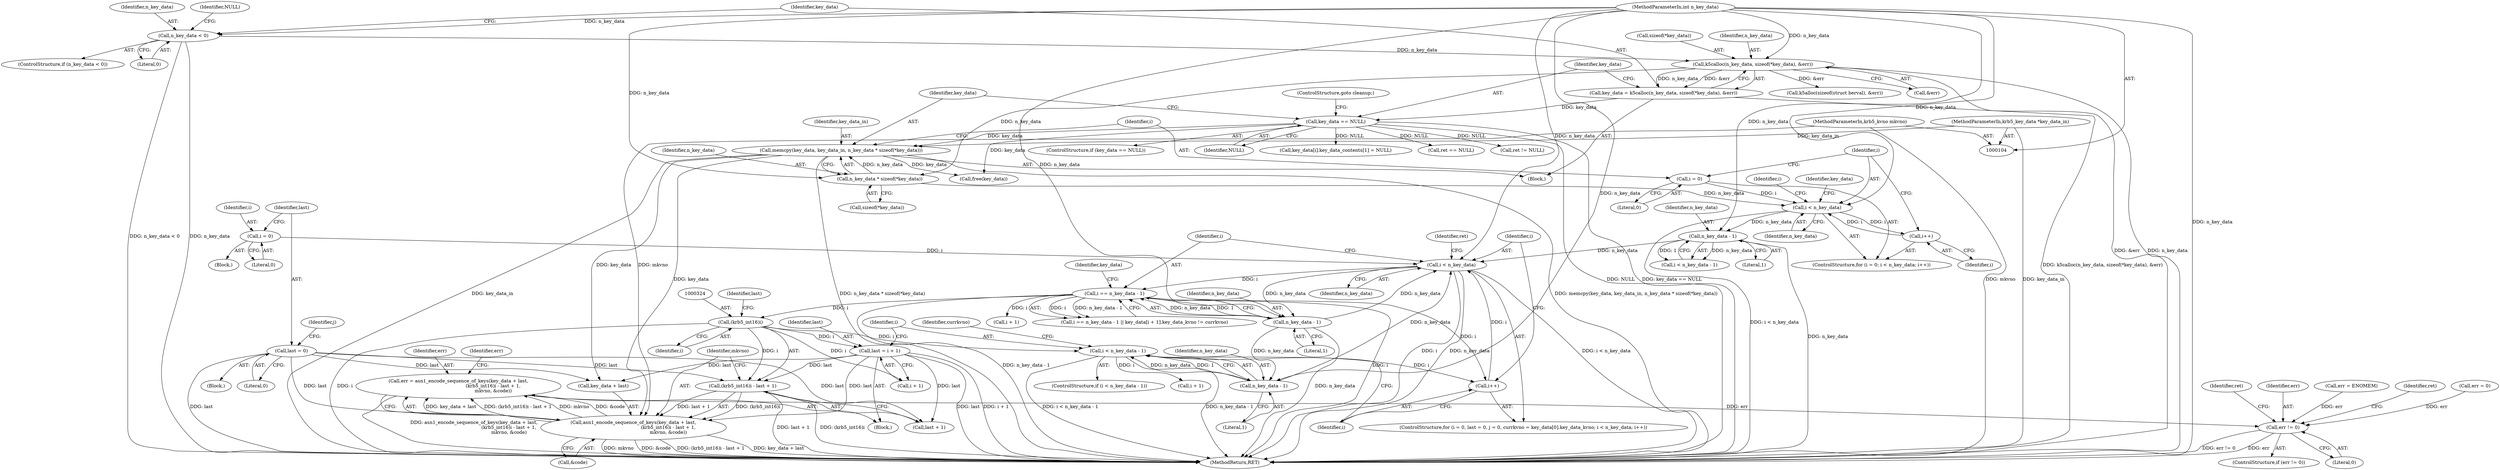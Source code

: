 digraph "0_krb5_04038bf3633c4b909b5ded3072dc88c8c419bf16@integer" {
"1000316" [label="(Call,err = asn1_encode_sequence_of_keys(key_data + last,\n                                               (krb5_int16)i - last + 1,\n                                               mkvno, &code))"];
"1000318" [label="(Call,asn1_encode_sequence_of_keys(key_data + last,\n                                               (krb5_int16)i - last + 1,\n                                               mkvno, &code))"];
"1000149" [label="(Call,memcpy(key_data, key_data_in, n_key_data * sizeof(*key_data)))"];
"1000145" [label="(Call,key_data == NULL)"];
"1000135" [label="(Call,key_data = k5calloc(n_key_data, sizeof(*key_data), &err))"];
"1000137" [label="(Call,k5calloc(n_key_data, sizeof(*key_data), &err))"];
"1000130" [label="(Call,n_key_data < 0)"];
"1000106" [label="(MethodParameterIn,int n_key_data)"];
"1000105" [label="(MethodParameterIn,krb5_key_data *key_data_in)"];
"1000152" [label="(Call,n_key_data * sizeof(*key_data))"];
"1000262" [label="(Call,last = 0)"];
"1000357" [label="(Call,last = i + 1)"];
"1000323" [label="(Call,(krb5_int16)i)"];
"1000285" [label="(Call,i == n_key_data - 1)"];
"1000276" [label="(Call,i < n_key_data)"];
"1000258" [label="(Call,i = 0)"];
"1000279" [label="(Call,i++)"];
"1000363" [label="(Call,i < n_key_data - 1)"];
"1000365" [label="(Call,n_key_data - 1)"];
"1000287" [label="(Call,n_key_data - 1)"];
"1000216" [label="(Call,n_key_data - 1)"];
"1000161" [label="(Call,i < n_key_data)"];
"1000158" [label="(Call,i = 0)"];
"1000164" [label="(Call,i++)"];
"1000322" [label="(Call,(krb5_int16)i - last + 1)"];
"1000107" [label="(MethodParameterIn,krb5_kvno mkvno)"];
"1000386" [label="(Call,err != 0)"];
"1000108" [label="(Block,)"];
"1000365" [label="(Call,n_key_data - 1)"];
"1000326" [label="(Call,last + 1)"];
"1000391" [label="(Call,ret != NULL)"];
"1000288" [label="(Identifier,n_key_data)"];
"1000286" [label="(Identifier,i)"];
"1000293" [label="(Identifier,key_data)"];
"1000362" [label="(ControlStructure,if (i < n_key_data - 1))"];
"1000363" [label="(Call,i < n_key_data - 1)"];
"1000304" [label="(Call,k5alloc(sizeof(struct berval), &err))"];
"1000137" [label="(Call,k5calloc(n_key_data, sizeof(*key_data), &err))"];
"1000131" [label="(Identifier,n_key_data)"];
"1000383" [label="(Call,free(key_data))"];
"1000161" [label="(Call,i < n_key_data)"];
"1000158" [label="(Call,i = 0)"];
"1000218" [label="(Literal,1)"];
"1000134" [label="(Identifier,NULL)"];
"1000330" [label="(Call,&code)"];
"1000139" [label="(Call,sizeof(*key_data))"];
"1000122" [label="(Call,err = 0)"];
"1000154" [label="(Call,sizeof(*key_data))"];
"1000162" [label="(Identifier,i)"];
"1000153" [label="(Identifier,n_key_data)"];
"1000285" [label="(Call,i == n_key_data - 1)"];
"1000277" [label="(Identifier,i)"];
"1000359" [label="(Call,i + 1)"];
"1000136" [label="(Identifier,key_data)"];
"1000144" [label="(ControlStructure,if (key_data == NULL))"];
"1000212" [label="(Identifier,i)"];
"1000256" [label="(ControlStructure,for (i = 0, last = 0, j = 0, currkvno = key_data[0].key_data_kvno; i < n_key_data; i++))"];
"1000319" [label="(Call,key_data + last)"];
"1000323" [label="(Call,(krb5_int16)i)"];
"1000147" [label="(Identifier,NULL)"];
"1000322" [label="(Call,(krb5_int16)i - last + 1)"];
"1000150" [label="(Identifier,key_data)"];
"1000216" [label="(Call,n_key_data - 1)"];
"1000159" [label="(Identifier,i)"];
"1000366" [label="(Identifier,n_key_data)"];
"1000165" [label="(Identifier,i)"];
"1000259" [label="(Identifier,i)"];
"1000217" [label="(Identifier,n_key_data)"];
"1000280" [label="(Identifier,i)"];
"1000201" [label="(Call,key_data[i].key_data_contents[1] = NULL)"];
"1000329" [label="(Identifier,mkvno)"];
"1000357" [label="(Call,last = i + 1)"];
"1000164" [label="(Call,i++)"];
"1000160" [label="(Literal,0)"];
"1000386" [label="(Call,err != 0)"];
"1000373" [label="(Call,i + 1)"];
"1000132" [label="(Literal,0)"];
"1000105" [label="(MethodParameterIn,krb5_key_data *key_data_in)"];
"1000417" [label="(MethodReturn,RET)"];
"1000130" [label="(Call,n_key_data < 0)"];
"1000385" [label="(ControlStructure,if (err != 0))"];
"1000142" [label="(Call,&err)"];
"1000279" [label="(Call,i++)"];
"1000106" [label="(MethodParameterIn,int n_key_data)"];
"1000392" [label="(Identifier,ret)"];
"1000151" [label="(Identifier,key_data_in)"];
"1000299" [label="(Block,)"];
"1000264" [label="(Literal,0)"];
"1000325" [label="(Identifier,i)"];
"1000276" [label="(Call,i < n_key_data)"];
"1000379" [label="(Identifier,ret)"];
"1000387" [label="(Identifier,err)"];
"1000129" [label="(ControlStructure,if (n_key_data < 0))"];
"1000257" [label="(Block,)"];
"1000263" [label="(Identifier,last)"];
"1000294" [label="(Call,i + 1)"];
"1000317" [label="(Identifier,err)"];
"1000107" [label="(MethodParameterIn,krb5_kvno mkvno)"];
"1000364" [label="(Identifier,i)"];
"1000214" [label="(Call,i < n_key_data - 1)"];
"1000252" [label="(Call,err = ENOMEM)"];
"1000316" [label="(Call,err = asn1_encode_sequence_of_keys(key_data + last,\n                                               (krb5_int16)i - last + 1,\n                                               mkvno, &code))"];
"1000171" [label="(Identifier,key_data)"];
"1000248" [label="(Call,ret == NULL)"];
"1000146" [label="(Identifier,key_data)"];
"1000327" [label="(Identifier,last)"];
"1000138" [label="(Identifier,n_key_data)"];
"1000145" [label="(Call,key_data == NULL)"];
"1000267" [label="(Identifier,j)"];
"1000163" [label="(Identifier,n_key_data)"];
"1000278" [label="(Identifier,n_key_data)"];
"1000157" [label="(ControlStructure,for (i = 0; i < n_key_data; i++))"];
"1000333" [label="(Identifier,err)"];
"1000369" [label="(Identifier,currkvno)"];
"1000284" [label="(Call,i == n_key_data - 1 || key_data[i + 1].key_data_kvno != currkvno)"];
"1000258" [label="(Call,i = 0)"];
"1000135" [label="(Call,key_data = k5calloc(n_key_data, sizeof(*key_data), &err))"];
"1000260" [label="(Literal,0)"];
"1000262" [label="(Call,last = 0)"];
"1000388" [label="(Literal,0)"];
"1000152" [label="(Call,n_key_data * sizeof(*key_data))"];
"1000318" [label="(Call,asn1_encode_sequence_of_keys(key_data + last,\n                                               (krb5_int16)i - last + 1,\n                                               mkvno, &code))"];
"1000367" [label="(Literal,1)"];
"1000149" [label="(Call,memcpy(key_data, key_data_in, n_key_data * sizeof(*key_data)))"];
"1000287" [label="(Call,n_key_data - 1)"];
"1000358" [label="(Identifier,last)"];
"1000289" [label="(Literal,1)"];
"1000261" [label="(Block,)"];
"1000148" [label="(ControlStructure,goto cleanup;)"];
"1000416" [label="(Identifier,ret)"];
"1000316" -> "1000299"  [label="AST: "];
"1000316" -> "1000318"  [label="CFG: "];
"1000317" -> "1000316"  [label="AST: "];
"1000318" -> "1000316"  [label="AST: "];
"1000333" -> "1000316"  [label="CFG: "];
"1000316" -> "1000417"  [label="DDG: asn1_encode_sequence_of_keys(key_data + last,\n                                               (krb5_int16)i - last + 1,\n                                               mkvno, &code)"];
"1000318" -> "1000316"  [label="DDG: key_data + last"];
"1000318" -> "1000316"  [label="DDG: (krb5_int16)i - last + 1"];
"1000318" -> "1000316"  [label="DDG: mkvno"];
"1000318" -> "1000316"  [label="DDG: &code"];
"1000316" -> "1000386"  [label="DDG: err"];
"1000318" -> "1000330"  [label="CFG: "];
"1000319" -> "1000318"  [label="AST: "];
"1000322" -> "1000318"  [label="AST: "];
"1000329" -> "1000318"  [label="AST: "];
"1000330" -> "1000318"  [label="AST: "];
"1000318" -> "1000417"  [label="DDG: key_data + last"];
"1000318" -> "1000417"  [label="DDG: mkvno"];
"1000318" -> "1000417"  [label="DDG: &code"];
"1000318" -> "1000417"  [label="DDG: (krb5_int16)i - last + 1"];
"1000149" -> "1000318"  [label="DDG: key_data"];
"1000262" -> "1000318"  [label="DDG: last"];
"1000357" -> "1000318"  [label="DDG: last"];
"1000322" -> "1000318"  [label="DDG: (krb5_int16)i"];
"1000322" -> "1000318"  [label="DDG: last + 1"];
"1000107" -> "1000318"  [label="DDG: mkvno"];
"1000149" -> "1000108"  [label="AST: "];
"1000149" -> "1000152"  [label="CFG: "];
"1000150" -> "1000149"  [label="AST: "];
"1000151" -> "1000149"  [label="AST: "];
"1000152" -> "1000149"  [label="AST: "];
"1000159" -> "1000149"  [label="CFG: "];
"1000149" -> "1000417"  [label="DDG: key_data_in"];
"1000149" -> "1000417"  [label="DDG: n_key_data * sizeof(*key_data)"];
"1000149" -> "1000417"  [label="DDG: memcpy(key_data, key_data_in, n_key_data * sizeof(*key_data))"];
"1000145" -> "1000149"  [label="DDG: key_data"];
"1000105" -> "1000149"  [label="DDG: key_data_in"];
"1000152" -> "1000149"  [label="DDG: n_key_data"];
"1000149" -> "1000319"  [label="DDG: key_data"];
"1000149" -> "1000383"  [label="DDG: key_data"];
"1000145" -> "1000144"  [label="AST: "];
"1000145" -> "1000147"  [label="CFG: "];
"1000146" -> "1000145"  [label="AST: "];
"1000147" -> "1000145"  [label="AST: "];
"1000148" -> "1000145"  [label="CFG: "];
"1000150" -> "1000145"  [label="CFG: "];
"1000145" -> "1000417"  [label="DDG: key_data == NULL"];
"1000145" -> "1000417"  [label="DDG: NULL"];
"1000135" -> "1000145"  [label="DDG: key_data"];
"1000145" -> "1000201"  [label="DDG: NULL"];
"1000145" -> "1000248"  [label="DDG: NULL"];
"1000145" -> "1000383"  [label="DDG: key_data"];
"1000145" -> "1000391"  [label="DDG: NULL"];
"1000135" -> "1000108"  [label="AST: "];
"1000135" -> "1000137"  [label="CFG: "];
"1000136" -> "1000135"  [label="AST: "];
"1000137" -> "1000135"  [label="AST: "];
"1000146" -> "1000135"  [label="CFG: "];
"1000135" -> "1000417"  [label="DDG: k5calloc(n_key_data, sizeof(*key_data), &err)"];
"1000137" -> "1000135"  [label="DDG: n_key_data"];
"1000137" -> "1000135"  [label="DDG: &err"];
"1000137" -> "1000142"  [label="CFG: "];
"1000138" -> "1000137"  [label="AST: "];
"1000139" -> "1000137"  [label="AST: "];
"1000142" -> "1000137"  [label="AST: "];
"1000137" -> "1000417"  [label="DDG: &err"];
"1000137" -> "1000417"  [label="DDG: n_key_data"];
"1000130" -> "1000137"  [label="DDG: n_key_data"];
"1000106" -> "1000137"  [label="DDG: n_key_data"];
"1000137" -> "1000152"  [label="DDG: n_key_data"];
"1000137" -> "1000304"  [label="DDG: &err"];
"1000130" -> "1000129"  [label="AST: "];
"1000130" -> "1000132"  [label="CFG: "];
"1000131" -> "1000130"  [label="AST: "];
"1000132" -> "1000130"  [label="AST: "];
"1000134" -> "1000130"  [label="CFG: "];
"1000136" -> "1000130"  [label="CFG: "];
"1000130" -> "1000417"  [label="DDG: n_key_data < 0"];
"1000130" -> "1000417"  [label="DDG: n_key_data"];
"1000106" -> "1000130"  [label="DDG: n_key_data"];
"1000106" -> "1000104"  [label="AST: "];
"1000106" -> "1000417"  [label="DDG: n_key_data"];
"1000106" -> "1000152"  [label="DDG: n_key_data"];
"1000106" -> "1000161"  [label="DDG: n_key_data"];
"1000106" -> "1000216"  [label="DDG: n_key_data"];
"1000106" -> "1000276"  [label="DDG: n_key_data"];
"1000106" -> "1000287"  [label="DDG: n_key_data"];
"1000106" -> "1000365"  [label="DDG: n_key_data"];
"1000105" -> "1000104"  [label="AST: "];
"1000105" -> "1000417"  [label="DDG: key_data_in"];
"1000152" -> "1000154"  [label="CFG: "];
"1000153" -> "1000152"  [label="AST: "];
"1000154" -> "1000152"  [label="AST: "];
"1000152" -> "1000161"  [label="DDG: n_key_data"];
"1000262" -> "1000261"  [label="AST: "];
"1000262" -> "1000264"  [label="CFG: "];
"1000263" -> "1000262"  [label="AST: "];
"1000264" -> "1000262"  [label="AST: "];
"1000267" -> "1000262"  [label="CFG: "];
"1000262" -> "1000417"  [label="DDG: last"];
"1000262" -> "1000319"  [label="DDG: last"];
"1000262" -> "1000322"  [label="DDG: last"];
"1000262" -> "1000326"  [label="DDG: last"];
"1000357" -> "1000299"  [label="AST: "];
"1000357" -> "1000359"  [label="CFG: "];
"1000358" -> "1000357"  [label="AST: "];
"1000359" -> "1000357"  [label="AST: "];
"1000364" -> "1000357"  [label="CFG: "];
"1000357" -> "1000417"  [label="DDG: last"];
"1000357" -> "1000417"  [label="DDG: i + 1"];
"1000357" -> "1000319"  [label="DDG: last"];
"1000357" -> "1000322"  [label="DDG: last"];
"1000357" -> "1000326"  [label="DDG: last"];
"1000323" -> "1000357"  [label="DDG: i"];
"1000323" -> "1000322"  [label="AST: "];
"1000323" -> "1000325"  [label="CFG: "];
"1000324" -> "1000323"  [label="AST: "];
"1000325" -> "1000323"  [label="AST: "];
"1000327" -> "1000323"  [label="CFG: "];
"1000323" -> "1000417"  [label="DDG: i"];
"1000323" -> "1000322"  [label="DDG: i"];
"1000285" -> "1000323"  [label="DDG: i"];
"1000323" -> "1000359"  [label="DDG: i"];
"1000323" -> "1000363"  [label="DDG: i"];
"1000285" -> "1000284"  [label="AST: "];
"1000285" -> "1000287"  [label="CFG: "];
"1000286" -> "1000285"  [label="AST: "];
"1000287" -> "1000285"  [label="AST: "];
"1000293" -> "1000285"  [label="CFG: "];
"1000284" -> "1000285"  [label="CFG: "];
"1000285" -> "1000417"  [label="DDG: i"];
"1000285" -> "1000417"  [label="DDG: n_key_data - 1"];
"1000285" -> "1000279"  [label="DDG: i"];
"1000285" -> "1000284"  [label="DDG: i"];
"1000285" -> "1000284"  [label="DDG: n_key_data - 1"];
"1000276" -> "1000285"  [label="DDG: i"];
"1000287" -> "1000285"  [label="DDG: n_key_data"];
"1000287" -> "1000285"  [label="DDG: 1"];
"1000285" -> "1000294"  [label="DDG: i"];
"1000276" -> "1000256"  [label="AST: "];
"1000276" -> "1000278"  [label="CFG: "];
"1000277" -> "1000276"  [label="AST: "];
"1000278" -> "1000276"  [label="AST: "];
"1000286" -> "1000276"  [label="CFG: "];
"1000379" -> "1000276"  [label="CFG: "];
"1000276" -> "1000417"  [label="DDG: n_key_data"];
"1000276" -> "1000417"  [label="DDG: i < n_key_data"];
"1000276" -> "1000417"  [label="DDG: i"];
"1000258" -> "1000276"  [label="DDG: i"];
"1000279" -> "1000276"  [label="DDG: i"];
"1000216" -> "1000276"  [label="DDG: n_key_data"];
"1000365" -> "1000276"  [label="DDG: n_key_data"];
"1000287" -> "1000276"  [label="DDG: n_key_data"];
"1000276" -> "1000287"  [label="DDG: n_key_data"];
"1000258" -> "1000257"  [label="AST: "];
"1000258" -> "1000260"  [label="CFG: "];
"1000259" -> "1000258"  [label="AST: "];
"1000260" -> "1000258"  [label="AST: "];
"1000263" -> "1000258"  [label="CFG: "];
"1000279" -> "1000256"  [label="AST: "];
"1000279" -> "1000280"  [label="CFG: "];
"1000280" -> "1000279"  [label="AST: "];
"1000277" -> "1000279"  [label="CFG: "];
"1000363" -> "1000279"  [label="DDG: i"];
"1000363" -> "1000362"  [label="AST: "];
"1000363" -> "1000365"  [label="CFG: "];
"1000364" -> "1000363"  [label="AST: "];
"1000365" -> "1000363"  [label="AST: "];
"1000369" -> "1000363"  [label="CFG: "];
"1000280" -> "1000363"  [label="CFG: "];
"1000363" -> "1000417"  [label="DDG: n_key_data - 1"];
"1000363" -> "1000417"  [label="DDG: i < n_key_data - 1"];
"1000365" -> "1000363"  [label="DDG: n_key_data"];
"1000365" -> "1000363"  [label="DDG: 1"];
"1000363" -> "1000373"  [label="DDG: i"];
"1000365" -> "1000367"  [label="CFG: "];
"1000366" -> "1000365"  [label="AST: "];
"1000367" -> "1000365"  [label="AST: "];
"1000287" -> "1000365"  [label="DDG: n_key_data"];
"1000287" -> "1000289"  [label="CFG: "];
"1000288" -> "1000287"  [label="AST: "];
"1000289" -> "1000287"  [label="AST: "];
"1000287" -> "1000417"  [label="DDG: n_key_data"];
"1000216" -> "1000214"  [label="AST: "];
"1000216" -> "1000218"  [label="CFG: "];
"1000217" -> "1000216"  [label="AST: "];
"1000218" -> "1000216"  [label="AST: "];
"1000214" -> "1000216"  [label="CFG: "];
"1000216" -> "1000417"  [label="DDG: n_key_data"];
"1000216" -> "1000214"  [label="DDG: n_key_data"];
"1000216" -> "1000214"  [label="DDG: 1"];
"1000161" -> "1000216"  [label="DDG: n_key_data"];
"1000161" -> "1000157"  [label="AST: "];
"1000161" -> "1000163"  [label="CFG: "];
"1000162" -> "1000161"  [label="AST: "];
"1000163" -> "1000161"  [label="AST: "];
"1000171" -> "1000161"  [label="CFG: "];
"1000212" -> "1000161"  [label="CFG: "];
"1000161" -> "1000417"  [label="DDG: i < n_key_data"];
"1000158" -> "1000161"  [label="DDG: i"];
"1000164" -> "1000161"  [label="DDG: i"];
"1000161" -> "1000164"  [label="DDG: i"];
"1000158" -> "1000157"  [label="AST: "];
"1000158" -> "1000160"  [label="CFG: "];
"1000159" -> "1000158"  [label="AST: "];
"1000160" -> "1000158"  [label="AST: "];
"1000162" -> "1000158"  [label="CFG: "];
"1000164" -> "1000157"  [label="AST: "];
"1000164" -> "1000165"  [label="CFG: "];
"1000165" -> "1000164"  [label="AST: "];
"1000162" -> "1000164"  [label="CFG: "];
"1000322" -> "1000326"  [label="CFG: "];
"1000326" -> "1000322"  [label="AST: "];
"1000329" -> "1000322"  [label="CFG: "];
"1000322" -> "1000417"  [label="DDG: last + 1"];
"1000322" -> "1000417"  [label="DDG: (krb5_int16)i"];
"1000107" -> "1000104"  [label="AST: "];
"1000107" -> "1000417"  [label="DDG: mkvno"];
"1000386" -> "1000385"  [label="AST: "];
"1000386" -> "1000388"  [label="CFG: "];
"1000387" -> "1000386"  [label="AST: "];
"1000388" -> "1000386"  [label="AST: "];
"1000392" -> "1000386"  [label="CFG: "];
"1000416" -> "1000386"  [label="CFG: "];
"1000386" -> "1000417"  [label="DDG: err"];
"1000386" -> "1000417"  [label="DDG: err != 0"];
"1000252" -> "1000386"  [label="DDG: err"];
"1000122" -> "1000386"  [label="DDG: err"];
}
